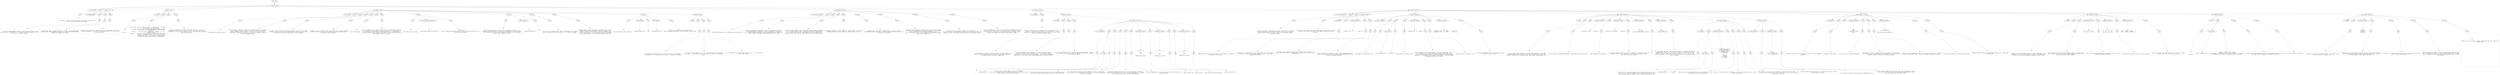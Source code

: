 digraph hierarchy {

node [fontname=Helvetica]
edge [style=dashed]

doc_0 [label="doc - 508"]


doc_0 -> { section_1}
{rank=same; section_1}

section_1 [label="section: 1-224"]


section_1 -> { header_2 prose_3 section_4 section_5 section_6 section_7 section_8 section_9}
{rank=same; header_2 prose_3 section_4 section_5 section_6 section_7 section_8 section_9}

header_2 [label="1 : Orb format"]

prose_3 [label="prose"]

section_4 [label="section: 7-21"]

section_5 [label="section: 22-43"]

section_6 [label="section: 44-92"]

section_7 [label="section: 106-142"]

section_8 [label="section: 143-150"]

section_9 [label="section: 225-457"]


prose_3 -> { raw_10}
{rank=same; raw_10}

raw_10 [label="raw"]


raw_10 -> leaf_11
leaf_11  [color=Gray,shape=rectangle,fontname=Inconsolata,label="

  The grimoire tools work with a structured text format which we call Orb.
This is an introduction to that format.

"]
section_4 -> { header_12 prose_13 prose_14 prose_15}
{rank=same; header_12 prose_13 prose_14 prose_15}

header_12 [label="2 : Metalanguage"]

prose_13 [label="prose"]

prose_14 [label="prose"]

prose_15 [label="prose"]


prose_13 -> { raw_16}
{rank=same; raw_16}

raw_16 [label="raw"]


raw_16 -> leaf_17
leaf_17  [color=Gray,shape=rectangle,fontname=Inconsolata,label="

  I call Orb a metalanguage, because it can by design include any other
structured text format within it.  Provided it may be represented in utf-8!
This is no stricture in practice. 
"]
prose_14 -> { raw_18}
{rank=same; raw_18}

raw_18 [label="raw"]


raw_18 -> leaf_19
leaf_19  [color=Gray,shape=rectangle,fontname=Inconsolata,label="
The Orb format aims to be equally useful for markup, literate programming,
configuration, data exchange, and the sort of interactive notebook which 
Jupyter and org-babel can produce.
"]
prose_15 -> { raw_20}
{rank=same; raw_20}

raw_20 [label="raw"]


raw_20 -> leaf_21
leaf_21  [color=Gray,shape=rectangle,fontname=Inconsolata,label="
The first parser and tool is Grimoire, which, as a bootstrap, is focused on
literate programming.  This will in turn be the format for the tools in the
bettertools suite. 

"]
section_5 -> { header_22 prose_23 prose_24 prose_25}
{rank=same; header_22 prose_23 prose_24 prose_25}

header_22 [label="2 : Goals"]

prose_23 [label="prose"]

prose_24 [label="prose"]

prose_25 [label="prose"]


prose_23 -> { raw_26}
{rank=same; raw_26}

raw_26 [label="raw"]


raw_26 -> leaf_27
leaf_27  [color=Gray,shape=rectangle,fontname=Inconsolata,label="

  Orb is:
"]
prose_24 -> { raw_28}
{rank=same; raw_28}

raw_28 [label="raw"]


raw_28 -> leaf_29
leaf_29  [color=Gray,shape=rectangle,fontname=Inconsolata,label="
  - Error free:  An Orb document is never in a state of error.  Any valid
                 utf-8 string is an Orb document.
  - Line based:  Orb files may be rapidly separated into their elements
                 by splitting into lines and examining the first few
                 characters.
  - Humane:      Orb is carefully designed to be readable, as is, by
                 ordinary humans.
  - General:     There are no characters such as <>& in HTML which must be
                 escaped.  Orb codeblocks can enclose any other format,
                 including Orb format.  Orb strings are «brace balanced»
                 and can enclose any utf-8 string as a consequence. 
"]
prose_25 -> { raw_30}
{rank=same; raw_30}

raw_30 [label="raw"]


raw_30 -> leaf_31
leaf_31  [color=Gray,shape=rectangle,fontname=Inconsolata,label="
While it is possible to do some fancy things with Orb, it is also a
comfortable format to write a blog post, or put a few key-value pairs into
a config file.  If you were to send an email in Orb format, the recipient
might not even notice. 

"]
section_6 -> { header_32 prose_33 prose_34 prose_35 prose_36 prose_37 prose_38 prose_39 prose_40 prose_41 prose_42 prose_43 section_44}
{rank=same; header_32 prose_33 prose_34 prose_35 prose_36 prose_37 prose_38 prose_39 prose_40 prose_41 prose_42 prose_43 section_44}

header_32 [label="2 : Encoding"]

prose_33 [label="prose"]

prose_34 [label="prose"]

prose_35 [label="prose"]

prose_36 [label="prose"]

prose_37 [label="prose"]

prose_38 [label="prose"]

prose_39 [label="prose"]

prose_40 [label="prose"]

prose_41 [label="prose"]

prose_42 [label="prose"]

prose_43 [label="prose"]

section_44 [label="section: 93-105"]


prose_33 -> { raw_45}
{rank=same; raw_45}

raw_45 [label="raw"]


raw_45 -> leaf_46
leaf_46  [color=Gray,shape=rectangle,fontname=Inconsolata,label="

Orb documents are encoded in utf-8.  
"]
prose_34 -> { raw_47}
{rank=same; raw_47}

raw_47 [label="raw"]


raw_47 -> leaf_48
leaf_48  [color=Gray,shape=rectangle,fontname=Inconsolata,label="
The core syntax is defined in terms of the reachable keys on a US keyboard.
This tradition is firmly entrenched in the mid teens, and I have no
designs on budging that at present.  The miser in me likes that they're
a byte each.  The lawyer in me insists that this isn't ASCII, which is a
seven-bit legacy encoding.
"]
prose_35 -> { raw_49}
{rank=same; raw_49}

raw_49 [label="raw"]


raw_49 -> leaf_50
leaf_50  [color=Gray,shape=rectangle,fontname=Inconsolata,label="
We aren't at all reluctant to use Unicode characters as part of the format. 
Grimoire «strings» are the most visible example of this, along with drawer
and fold icons, which are actual parts of an Orb document. 
"]
prose_36 -> { raw_51}
{rank=same; raw_51}

raw_51 [label="raw"]


raw_51 -> leaf_52
leaf_52  [color=Gray,shape=rectangle,fontname=Inconsolata,label="
Grimoire is case sensitive and uses lower-snake-case for built-in English
phrases. There is a convention (see classes) that uses capitalization of
user words to affect semantics.  
"]
prose_37 -> { raw_53}
{rank=same; raw_53}

raw_53 [label="raw"]


raw_53 -> leaf_54
leaf_54  [color=Gray,shape=rectangle,fontname=Inconsolata,label="
[tk] is there though
"]
prose_38 -> { raw_55}
{rank=same; raw_55}

raw_55 [label="raw"]


raw_55 -> leaf_56
leaf_56  [color=Gray,shape=rectangle,fontname=Inconsolata,label="
Orb is a format for text.  There are many ways of writing text, but only one
way of encoding it that matters.  There is a long tail of Unicode complexity,
and there are traces of Committee spattered all over it; nonetheless we 
should be grateful that utf-8 won, in a world in which we still drive cars on
both possible sides of the road. 
"]
prose_39 -> { raw_57 link_58 raw_59}
{rank=same; raw_57 link_58 raw_59}

raw_57 [label="raw"]

link_58 [label="link: own opinions about utf-8"]

raw_59 [label="raw"]


raw_57 -> leaf_60
leaf_60  [color=Gray,shape=rectangle,fontname=Inconsolata,label="
Note that while we have our "]
link_58 -> leaf_61
leaf_61  [color=Gray,shape=rectangle,fontname=Inconsolata,label="[[own opinions about utf-8][httk://]]"]
raw_59 -> leaf_62
leaf_62  [color=Gray,shape=rectangle,fontname=Inconsolata,label=" our vision of
heaven is backward-compatible with the inferior version foisted upon us by a 
jealous software monopoly.
"]
prose_40 -> { raw_63 link_64 raw_65}
{rank=same; raw_63 link_64 raw_65}

raw_63 [label="raw"]

link_64 [label="link: indentation"]

raw_65 [label="raw"]


raw_63 -> leaf_66
leaf_66  [color=Gray,shape=rectangle,fontname=Inconsolata,label="
Bidirectional handling in a context that's indentation sensitive is an 
example of something subtle. Orb format uses indentation in a few key places,
and a compliant parser will need to detect and respect RTL [tk?] markers.
Exactly how is spelled out under "]
link_64 -> leaf_67
leaf_67  [color=Gray,shape=rectangle,fontname=Inconsolata,label="[[indentation][httk://]]"]
raw_65 -> leaf_68
leaf_68  [color=Gray,shape=rectangle,fontname=Inconsolata,label="
"]
prose_41 -> { raw_69}
{rank=same; raw_69}

raw_69 [label="raw"]


raw_69 -> leaf_70
leaf_70  [color=Gray,shape=rectangle,fontname=Inconsolata,label="
I'd love to get a Hebrew and/or Arabic fluent hacker on the project
early, to make sure this works correctly.  I'll settle for Aramaic.
"]
prose_42 -> { raw_71}
{rank=same; raw_71}

raw_71 [label="raw"]


raw_71 -> leaf_72
leaf_72  [color=Gray,shape=rectangle,fontname=Inconsolata,label="
Another thing I want to get right is equivalence. If you have a
variable called \"Glück\" the compiler shouldn't complain if it's
rendered in either of the valid ways. For some sequences that's
\"any of the valid ways\". If we normalized your prose, you might
have problems later, so we don't want to solve it that way.
"]
prose_43 -> { raw_73 link_74 raw_75 link_76 raw_77}
{rank=same; raw_73 link_74 raw_75 link_76 raw_77}

raw_73 [label="raw"]

link_74 [label="link: hashtags"]

raw_75 [label="raw"]

link_76 [label="link: handles"]

raw_77 [label="raw"]


raw_73 -> leaf_78
leaf_78  [color=Gray,shape=rectangle,fontname=Inconsolata,label="
This consideration mostly applys to "]
link_74 -> leaf_79
leaf_79  [color=Gray,shape=rectangle,fontname=Inconsolata,label="[[hashtags][httk://]]"]
raw_75 -> leaf_80
leaf_80  [color=Gray,shape=rectangle,fontname=Inconsolata,label=" and "]
link_76 -> leaf_81
leaf_81  [color=Gray,shape=rectangle,fontname=Inconsolata,label="[[handles][httk://]]"]
raw_77 -> leaf_82
leaf_82  [color=Gray,shape=rectangle,fontname=Inconsolata,label=".  The idea is that Orb files will respect all the 
wacky typographic equivalences that Unicode has gifted us with.

"]
section_44 -> { header_83 prose_84 prose_85 prose_86}
{rank=same; header_83 prose_84 prose_85 prose_86}

header_83 [label="4 : Tabs"]

prose_84 [label="prose"]

prose_85 [label="prose"]

prose_86 [label="prose"]


prose_84 -> { raw_87}
{rank=same; raw_87}

raw_87 [label="raw"]


raw_87 -> leaf_88
leaf_88  [color=Gray,shape=rectangle,fontname=Inconsolata,label="

The vexacious ASCII character 8 will never be found in an Orb document.  If
encountered, it will be reduced to two spaces.  Grimoire will complain.
"]
prose_85 -> { raw_89}
{rank=same; raw_89}

raw_89 [label="raw"]


raw_89 -> leaf_90
leaf_90  [color=Gray,shape=rectangle,fontname=Inconsolata,label="
It's not an /error/ mind you, it's a well-defined input that will become 
two spaces.  If encountered by one of my tools, the tabs will be permanently
gone. 
"]
prose_86 -> { raw_91}
{rank=same; raw_91}

raw_91 [label="raw"]


raw_91 -> leaf_92
leaf_92  [color=Gray,shape=rectangle,fontname=Inconsolata,label="
Yes. This applies to your source code blocks as well.  It is time we put 
away childish things.  

"]
section_7 -> { header_93 prose_94 prose_95 prose_96 prose_97 prose_98 prose_99 prose_100 prose_101}
{rank=same; header_93 prose_94 prose_95 prose_96 prose_97 prose_98 prose_99 prose_100 prose_101}

header_93 [label="2 : Prose and Structure"]

prose_94 [label="prose"]

prose_95 [label="prose"]

prose_96 [label="prose"]

prose_97 [label="prose"]

prose_98 [label="prose"]

prose_99 [label="prose"]

prose_100 [label="prose"]

prose_101 [label="prose"]


prose_94 -> { raw_102}
{rank=same; raw_102}

raw_102 [label="raw"]


raw_102 -> leaf_103
leaf_103  [color=Gray,shape=rectangle,fontname=Inconsolata,label="

The major distinction in Orb is between prose and structure.
"]
prose_95 -> { raw_104}
{rank=same; raw_104}

raw_104 [label="raw"]


raw_104 -> leaf_105
leaf_105  [color=Gray,shape=rectangle,fontname=Inconsolata,label="
Prose is the default parsing state. It is far from unstructured from the
runtime perspective. Although this needn't be embedded in the parse
tree, Grimoire understands concepts such as paragraphs, words, punctuation,
capital letters, languages, and anything else proper to prose.
"]
prose_96 -> { raw_106}
{rank=same; raw_106}

raw_106 [label="raw"]


raw_106 -> leaf_107
leaf_107  [color=Gray,shape=rectangle,fontname=Inconsolata,label="
I refer to human languages, but Grimoire understands programming languages
also. In principle, all of them, it shouldn't be harder to add them than
it is to call them from shell, though getting a runtime rigged up to
another runtime always calls for some finesse to derive a good experience.
"]
prose_97 -> { raw_108}
{rank=same; raw_108}

raw_108 [label="raw"]


raw_108 -> leaf_109
leaf_109  [color=Gray,shape=rectangle,fontname=Inconsolata,label="
\"Programming languages\" is overly specific.  Grimoire draws a distinction
between prose and structure. Blocks may contain either, or both.
"]
prose_98 -> { raw_110}
{rank=same; raw_110}

raw_110 [label="raw"]


raw_110 -> leaf_111
leaf_111  [color=Gray,shape=rectangle,fontname=Inconsolata,label="
Something that's nice about a language build on a prose/structure
relationship is that it can be error free.  Anything *grym* can't build into
a structure is just prose.
"]
prose_99 -> { raw_112}
{rank=same; raw_112}

raw_112 [label="raw"]


raw_112 -> leaf_113
leaf_113  [color=Gray,shape=rectangle,fontname=Inconsolata,label="
Markdown has this property.  Sometimes you run into parsers which
build errors into Markdown, which is itself erroneous.  If you [[RTFM]
[http://daringfireball.net/projects/markdown/syntax]],
you'll find the word \"error\" once.  Helpfully explaining how Markdown
keeps you from making one.
"]
prose_100 -> { raw_114}
{rank=same; raw_114}

raw_114 [label="raw"]


raw_114 -> leaf_115
leaf_115  [color=Gray,shape=rectangle,fontname=Inconsolata,label="
We do what we can to make the document look the same as it is
in fact structured.  The intention with Orb files is that we work with them
aided by a linter, which lets us be lazy and still get consistent results.
"]
prose_101 -> { raw_116}
{rank=same; raw_116}

raw_116 [label="raw"]


raw_116 -> leaf_117
leaf_117  [color=Gray,shape=rectangle,fontname=Inconsolata,label="
The most important point in this section is that Orb documents do not have
errors and never fail to parse.  You should be able to literally plug any 
Orb parser into a source of entropy and end up with a document, since a
proper utf-8 decoder will drop any invalid bytes it sees. 

"]
section_8 -> { header_118 prose_119 section_120}
{rank=same; header_118 prose_119 section_120}

header_118 [label="2 : Ownership"]

prose_119 [label="prose"]

section_120 [label="section: 151-166"]


prose_119 -> { raw_121}
{rank=same; raw_121}

raw_121 [label="raw"]


raw_121 -> leaf_122
leaf_122  [color=Gray,shape=rectangle,fontname=Inconsolata,label="

  The root concept of Orb is a document, which divides into one or more 
sections.  A section owns all structure or prose within it.  This 
paragraph is owned by «** Ownership» above, as are all the rest of the
blocks until the next section header. 

"]
section_120 -> { header_123 prose_124 prose_125 prose_126 section_127}
{rank=same; header_123 prose_124 prose_125 prose_126 section_127}

header_123 [label="3 : Blocking"]

prose_124 [label="prose"]

prose_125 [label="prose"]

prose_126 [label="prose"]

section_127 [label="section: 167-224"]


prose_124 -> { raw_128}
{rank=same; raw_128}

raw_128 [label="raw"]


raw_128 -> leaf_129
leaf_129  [color=Gray,shape=rectangle,fontname=Inconsolata,label="

  Orb documents are chunked into sections entirely by their heading lines.
Within a section, prose and structure alike are organized into blocks.  
The defining marker of blocks is blank lines.
"]
prose_125 -> { raw_130}
{rank=same; raw_130}

raw_130 [label="raw"]


raw_130 -> leaf_131
leaf_131  [color=Gray,shape=rectangle,fontname=Inconsolata,label="
This second paragraph is the second block of the «*** Blocking» section.
Taking a look at the source document, you'll see that I put (single)
newlines between lines, with an 78 column margin.  That should be considered
good style.  If you prefer to have each paragraph be its own line, have at.
"]
prose_126 -> { raw_132}
{rank=same; raw_132}

raw_132 [label="raw"]


raw_132 -> leaf_133
leaf_133  [color=Gray,shape=rectangle,fontname=Inconsolata,label="
A line is considered blank if it contains only Unicode spacemarks.  Grimoire
will smoothly remove any such cruft and replace it with «\\n\\n».  We also
trim trailing whitespace. 

"]
section_127 -> { header_134 prose_135 prose_136 prose_137 prose_138 prose_139 codeblock_140 prose_141 codeblock_142 prose_143 prose_144 codeblock_145 prose_146}
{rank=same; header_134 prose_135 prose_136 prose_137 prose_138 prose_139 codeblock_140 prose_141 codeblock_142 prose_143 prose_144 codeblock_145 prose_146}

header_134 [label="4 : The Cling Rule"]

prose_135 [label="prose"]

prose_136 [label="prose"]

prose_137 [label="prose"]

prose_138 [label="prose"]

prose_139 [label="prose"]

codeblock_140 [label="code block 187-194"]

prose_141 [label="prose"]

codeblock_142 [label="code block 199-206"]

prose_143 [label="prose"]

prose_144 [label="prose"]

codeblock_145 [label="code block 213-219"]

prose_146 [label="prose"]


prose_135 -> { raw_147 link_148 raw_149}
{rank=same; raw_147 link_148 raw_149}

raw_147 [label="raw"]

link_148 [label="link: Tags"]

raw_149 [label="raw"]


raw_147 -> leaf_150
leaf_150  [color=Gray,shape=rectangle,fontname=Inconsolata,label="

  "]
link_148 -> leaf_151
leaf_151  [color=Gray,shape=rectangle,fontname=Inconsolata,label="[[Tags][httk://]]"]
raw_149 -> leaf_152
leaf_152  [color=Gray,shape=rectangle,fontname=Inconsolata,label=" are used both to provide names to blocks in Orb format
and to specify various actions in knitting and weaving.  They may be placed
above or below the block which they affect.
"]
prose_136 -> { raw_153}
{rank=same; raw_153}

raw_153 [label="raw"]


raw_153 -> leaf_154
leaf_154  [color=Gray,shape=rectangle,fontname=Inconsolata,label="
The cling rule specifies that a group 'clings' to another group when
it is closer to that group than the other group. Ties resolve down.
"]
prose_137 -> { raw_155}
{rank=same; raw_155}

raw_155 [label="raw"]


raw_155 -> leaf_156
leaf_156  [color=Gray,shape=rectangle,fontname=Inconsolata,label="
This should make it intuitive to group elements that aren't grouping the
way you expect: put in whitespace until the block is visually distinguished
from the surroundings.
"]
prose_138 -> { raw_157}
{rank=same; raw_157}

raw_157 [label="raw"]


raw_157 -> leaf_158
leaf_158  [color=Gray,shape=rectangle,fontname=Inconsolata,label="
Cling applies between blocks which are at the same level of ownership.
Ownership has precedence over cling: all blocks underneath e.g. a header
line are owned by that line, newlines notwithstanding.
"]
prose_139 -> { raw_159}
{rank=same; raw_159}

raw_159 [label="raw"]


raw_159 -> leaf_160
leaf_160  [color=Gray,shape=rectangle,fontname=Inconsolata,label="
Note that indentation of e.g. lists invokes the cling rule within the
indentation level.
"]
codeblock_140 -> leaf_161
leaf_161  [color=Gray,shape=rectangle,fontname=Inconsolata,label="| x | y | z |

#tag


someprose on a block"]
prose_141 -> { raw_162}
{rank=same; raw_162}

raw_162 [label="raw"]


raw_162 -> leaf_163
leaf_163  [color=Gray,shape=rectangle,fontname=Inconsolata,label="
Tags the table, but
"]
codeblock_142 -> leaf_164
leaf_164  [color=Gray,shape=rectangle,fontname=Inconsolata,label="| x | y | z |


#tag

someprose on a block"]
prose_143 -> { raw_165}
{rank=same; raw_165}

raw_165 [label="raw"]


raw_165 -> leaf_166
leaf_166  [color=Gray,shape=rectangle,fontname=Inconsolata,label="
Tags the block.
"]
prose_144 -> { raw_167}
{rank=same; raw_167}

raw_167 [label="raw"]


raw_167 -> leaf_168
leaf_168  [color=Gray,shape=rectangle,fontname=Inconsolata,label="
Even clings are resolved forwards:
"]
codeblock_145 -> leaf_169
leaf_169  [color=Gray,shape=rectangle,fontname=Inconsolata,label="| x | y | z |

#tag

someprose on a block"]
prose_146 -> { raw_170}
{rank=same; raw_170}

raw_170 [label="raw"]


raw_170 -> leaf_171
leaf_171  [color=Gray,shape=rectangle,fontname=Inconsolata,label="
Tags the prose block.

"]
section_9 -> { header_172 prose_173 prose_174 section_175 section_176 section_177 section_178 section_179 section_180 section_181}
{rank=same; header_172 prose_173 prose_174 section_175 section_176 section_177 section_178 section_179 section_180 section_181}

header_172 [label="2 : Structural elements"]

prose_173 [label="prose"]

prose_174 [label="prose"]

section_175 [label="section: 237-255"]

section_176 [label="section: 256-286"]

section_177 [label="section: 287-361"]

section_178 [label="section: 377-410"]

section_179 [label="section: 411-445"]

section_180 [label="section: 446-457"]

section_181 [label="section: 458-508"]


prose_173 -> { raw_182}
{rank=same; raw_182}

raw_182 [label="raw"]


raw_182 -> leaf_183
leaf_183  [color=Gray,shape=rectangle,fontname=Inconsolata,label="

  Structure and prose are the figure and ground of Orb format.  We speak of
structure and prose on a block-by-block basis, and within some structure
blocks there are regions of prose.  Prose in turn routinely contains
structural regions.
"]
prose_174 -> { raw_184}
{rank=same; raw_184}

raw_184 [label="raw"]


raw_184 -> leaf_185
leaf_185  [color=Gray,shape=rectangle,fontname=Inconsolata,label="
This section will discuss under what circumstances an Orb parser will create
structure, with some discursions into the semantics these distinctions
represent. 

"]
section_175 -> { header_186 prose_187 codeblock_188 prose_189 prose_190}
{rank=same; header_186 prose_187 codeblock_188 prose_189 prose_190}

header_186 [label="3 : Headlines"]

prose_187 [label="prose"]

codeblock_188 [label="code block 242-244"]

prose_189 [label="prose"]

prose_190 [label="prose"]


prose_187 -> { raw_191}
{rank=same; raw_191}

raw_191 [label="raw"]


raw_191 -> leaf_192
leaf_192  [color=Gray,shape=rectangle,fontname=Inconsolata,label="

  Headlines divide a document into sections.  The grammar for recognizing
a headline is as follows:
"]
codeblock_188 -> leaf_193
leaf_193  [color=Gray,shape=rectangle,fontname=Inconsolata,label="    headline = WS?  '*'+  ' '  prose  NL"]
prose_189 -> { raw_194}
{rank=same; raw_194}

raw_194 [label="raw"]


raw_194 -> leaf_195
leaf_195  [color=Gray,shape=rectangle,fontname=Inconsolata,label="
The number of =*= determine the level of ownership.  This is a declarative
relationship, though I lack a clean syntax to express it other than
functionally at present. 
"]
prose_190 -> { raw_196}
{rank=same; raw_196}

raw_196 [label="raw"]


raw_196 -> leaf_197
leaf_197  [color=Gray,shape=rectangle,fontname=Inconsolata,label="
The content within =prose= has the luxury of being context-sensitive.  In
particular we treat tags on a headline as though they're on a tagline below
they headline. 


"]
section_176 -> { header_198 prose_199 prose_200 prose_201 codeblock_202 prose_203 prose_204 codeblock_205 prose_206}
{rank=same; header_198 prose_199 prose_200 prose_201 codeblock_202 prose_203 prose_204 codeblock_205 prose_206}

header_198 [label="3 : Tags and Taglines"]

prose_199 [label="prose"]

prose_200 [label="prose"]

prose_201 [label="prose"]

codeblock_202 [label="code block 266-268"]

prose_203 [label="prose"]

prose_204 [label="prose"]

codeblock_205 [label="code block 278-281"]

prose_206 [label="prose"]


prose_199 -> { raw_207}
{rank=same; raw_207}

raw_207 [label="raw"]


raw_207 -> leaf_208
leaf_208  [color=Gray,shape=rectangle,fontname=Inconsolata,label="

  Tags are the control structures for Orb.  There are =#hashtags= which
loosely correspond to functions or messages, and =@handles= which more
directly correspond to symbols.  
"]
prose_200 -> { raw_209 link_210 raw_211}
{rank=same; raw_209 link_210 raw_211}

raw_209 [label="raw"]

link_210 [label="link: runtime"]

raw_211 [label="raw"]


raw_209 -> leaf_212
leaf_212  [color=Gray,shape=rectangle,fontname=Inconsolata,label="
The semantics of tags belong in the "]
link_210 -> leaf_213
leaf_213  [color=Gray,shape=rectangle,fontname=Inconsolata,label="[[runtime][httk://]]"]
raw_211 -> leaf_214
leaf_214  [color=Gray,shape=rectangle,fontname=Inconsolata,label="]] section.
"]
prose_201 -> { raw_215}
{rank=same; raw_215}

raw_215 [label="raw"]


raw_215 -> leaf_216
leaf_216  [color=Gray,shape=rectangle,fontname=Inconsolata,label="
For now let us note that the rule
"]
codeblock_202 -> leaf_217
leaf_217  [color=Gray,shape=rectangle,fontname=Inconsolata,label="  hashtag = WS+  '#'  symbol"]
prose_203 -> { raw_218}
{rank=same; raw_218}

raw_218 [label="raw"]


raw_218 -> leaf_219
leaf_219  [color=Gray,shape=rectangle,fontname=Inconsolata,label="
  
*may* not appear in (all) prose contexts, this is still undecided.  This is 
true of handles as well given the state of =grym= at the present time, 
but I am more firmly convinced of the value of @handle as a short in-place
expansion of a handleline. I don't think trying to parse a mid-block #export
as meaning something is as valuable. 
"]
prose_204 -> { raw_220}
{rank=same; raw_220}

raw_220 [label="raw"]


raw_220 -> leaf_221
leaf_221  [color=Gray,shape=rectangle,fontname=Inconsolata,label="
These two rules are currently in use:
"]
codeblock_205 -> leaf_222
leaf_222  [color=Gray,shape=rectangle,fontname=Inconsolata,label="  hashline = WS?  '#'  symbol  ' '  prose  NL
  handleline = WS?  '@'  symbol  ' '  prose  NL"]
prose_206 -> { raw_223}
{rank=same; raw_223}

raw_223 [label="raw"]


raw_223 -> leaf_224
leaf_224  [color=Gray,shape=rectangle,fontname=Inconsolata,label="
Structure is designed to work on a line-by-line basis,
any =line= rule has an implied =^=. 

"]
section_177 -> { header_225 prose_226 prose_227 codeblock_228 prose_229 codeblock_230 prose_231 codeblock_232 prose_233 codeblock_234 prose_235 section_236 section_237}
{rank=same; header_225 prose_226 prose_227 codeblock_228 prose_229 codeblock_230 prose_231 codeblock_232 prose_233 codeblock_234 prose_235 section_236 section_237}

header_225 [label="3 : List "]

prose_226 [label="prose"]

prose_227 [label="prose"]

codeblock_228 [label="code block 295-297"]

prose_229 [label="prose"]

codeblock_230 [label="code block 301-303"]

prose_231 [label="prose"]

codeblock_232 [label="code block 309-312"]

prose_233 [label="prose"]

codeblock_234 [label="code block 316-319"]

prose_235 [label="prose"]

section_236 [label="section: 328-361"]

section_237 [label="section: 362-376"]


prose_226 -> { raw_238}
{rank=same; raw_238}

raw_238 [label="raw"]


raw_238 -> leaf_239
leaf_239  [color=Gray,shape=rectangle,fontname=Inconsolata,label="

  Lists are both a markup format and a flexible data container.  In the emacs
org-mode, headline-type structures do the heavy lifting for TODO lists and
the like.  This was org's original purpose, with document markup coming later.
"]
prose_227 -> { raw_240}
{rank=same; raw_240}

raw_240 [label="raw"]


raw_240 -> leaf_241
leaf_241  [color=Gray,shape=rectangle,fontname=Inconsolata,label="
Orb lists come in unnumbered and numbered.  Unnumbered lists follow this rule:
"]
codeblock_228 -> leaf_242
leaf_242  [color=Gray,shape=rectangle,fontname=Inconsolata,label="  listline-un = WS? '- ' prose NL"]
prose_229 -> { raw_243}
{rank=same; raw_243}

raw_243 [label="raw"]


raw_243 -> leaf_244
leaf_244  [color=Gray,shape=rectangle,fontname=Inconsolata,label="
While numbered lists match this:
"]
codeblock_230 -> leaf_245
leaf_245  [color=Gray,shape=rectangle,fontname=Inconsolata,label="  listline-li = WS? digits '. ' prose NL"]
prose_231 -> { raw_246}
{rank=same; raw_246}

raw_246 [label="raw"]


raw_246 -> leaf_247
leaf_247  [color=Gray,shape=rectangle,fontname=Inconsolata,label="
For lists, as with any structure group, the semantics of the prose section are
somewhat flexible.  The cling rule for lists parses indentation so that
multi-line entries are possible:
"]
codeblock_232 -> leaf_248
leaf_248  [color=Gray,shape=rectangle,fontname=Inconsolata,label="  - list entry 
   prose directly under, bad style"]
prose_233 -> { raw_249}
{rank=same; raw_249}

raw_249 [label="raw"]


raw_249 -> leaf_250
leaf_250  [color=Gray,shape=rectangle,fontname=Inconsolata,label="
vs.
"]
codeblock_234 -> leaf_251
leaf_251  [color=Gray,shape=rectangle,fontname=Inconsolata,label="  - list entry 
    continues list entry"]
prose_235 -> { raw_252}
{rank=same; raw_252}

raw_252 [label="raw"]


raw_252 -> leaf_253
leaf_253  [color=Gray,shape=rectangle,fontname=Inconsolata,label="
As in Markdown, the parser will accept any numbers as a numbered list without
checking their order.  The linter will increment by one starting from the
number of the first index, so if you start with \"1. \" or \"0. \" or \"10. \" you
get the subsequent.  This behavior can be suppressed with a hashtag directive
yet to be added.  

"]
section_236 -> { header_254 prose_255 codeblock_256 prose_257 prose_258 prose_259 prose_260}
{rank=same; header_254 prose_255 codeblock_256 prose_257 prose_258 prose_259 prose_260}

header_254 [label="4 : List Boxes"]

prose_255 [label="prose"]

codeblock_256 [label="code block 335-346"]

prose_257 [label="prose"]

prose_258 [label="prose"]

prose_259 [label="prose"]

prose_260 [label="prose"]


prose_255 -> { raw_261 link_262 raw_263}
{rank=same; raw_261 link_262 raw_263}

raw_261 [label="raw"]

link_262 [label="link: runtime"]

raw_263 [label="raw"]


raw_261 -> leaf_264
leaf_264  [color=Gray,shape=rectangle,fontname=Inconsolata,label="

  Lists can have, as a first element, a box, either a checkbox =[ ]= or a 
radio box =( )=.  These are either empty with whitespace or have contents
from a limited pallete of symbols.  Their function is described in the "]
link_262 -> leaf_265
leaf_265  [color=Gray,shape=rectangle,fontname=Inconsolata,label="[[runtime][httk://]]"]
raw_263 -> leaf_266
leaf_266  [color=Gray,shape=rectangle,fontname=Inconsolata,label="]] section. 
"]
codeblock_256 -> leaf_267
leaf_267  [color=Gray,shape=rectangle,fontname=Inconsolata,label="  - [ ] #todo finish orb.orb
    - [X] Metalanguage
    - [X] Prose and Structure
    - [REVISE] Link
    - [ ] Code Block

  - Fruits
    - ( ) Bananas
    - (*) Coconuts
    - ( ) Grapes"]
prose_257 -> { raw_268}
{rank=same; raw_268}

raw_268 [label="raw"]


raw_268 -> leaf_269
leaf_269  [color=Gray,shape=rectangle,fontname=Inconsolata,label="
These two types can't meaningfully mix on the same level of a list.  The one
the parser sees first will be applied.
"]
prose_258 -> { raw_270}
{rank=same; raw_270}

raw_270 [label="raw"]


raw_270 -> leaf_271
leaf_271  [color=Gray,shape=rectangle,fontname=Inconsolata,label="
The radio button is contagious, if the parser encounters one all lines on
that level get one. 
"]
prose_259 -> { raw_272}
{rank=same; raw_272}

raw_272 [label="raw"]


raw_272 -> leaf_273
leaf_273  [color=Gray,shape=rectangle,fontname=Inconsolata,label="
The check box is not, it's ok to include it on some lines but not others.  If
the parser sees a check box and then a radio button, it will turn the radio
button into a check box.
"]
prose_260 -> { raw_274}
{rank=same; raw_274}

raw_274 [label="raw"]


raw_274 -> leaf_275
leaf_275  [color=Gray,shape=rectangle,fontname=Inconsolata,label="
The radio button can only have one =*=; the parser will ignore, and the
linter remove, any others. 

"]
section_237 -> { header_276 prose_277 codeblock_278 prose_279}
{rank=same; header_276 prose_277 codeblock_278 prose_279}

header_276 [label="4 : Key/value pairs"]

prose_277 [label="prose"]

codeblock_278 [label="code block 366-370"]

prose_279 [label="prose"]


prose_277 -> { raw_280}
{rank=same; raw_280}

raw_280 [label="raw"]


raw_280 -> leaf_281
leaf_281  [color=Gray,shape=rectangle,fontname=Inconsolata,label="

  A list element can consist of key/value pairs, separated with a =:=.
"]
codeblock_278 -> leaf_282
leaf_282  [color=Gray,shape=rectangle,fontname=Inconsolata,label=" - first key:
   - value : another value
   - 42 : the answer"]
prose_279 -> { raw_283}
{rank=same; raw_283}

raw_283 [label="raw"]


raw_283 -> leaf_284
leaf_284  [color=Gray,shape=rectangle,fontname=Inconsolata,label="
From the runtime perspective the left and right sides are basically strings,
as we build out the Clu runtime we'll have better expectations for what
keys and values would look like as data. 

"]
section_178 -> { header_285 prose_286 prose_287 codeblock_288 prose_289 prose_290 prose_291 codeblock_292 prose_293 prose_294}
{rank=same; header_285 prose_286 prose_287 codeblock_288 prose_289 prose_290 prose_291 codeblock_292 prose_293 prose_294}

header_285 [label="3 : Code Block"]

prose_286 [label="prose"]

prose_287 [label="prose"]

codeblock_288 [label="code block 384-388"]

prose_289 [label="prose"]

prose_290 [label="prose"]

prose_291 [label="prose"]

codeblock_292 [label="code block 399-403"]

prose_293 [label="prose"]

prose_294 [label="prose"]


prose_286 -> { raw_295}
{rank=same; raw_295}

raw_295 [label="raw"]


raw_295 -> leaf_296
leaf_296  [color=Gray,shape=rectangle,fontname=Inconsolata,label="

  The reason Orb exists is so that Grimoire can exist.  We do codeblocks
carefully. 
"]
prose_287 -> { raw_297}
{rank=same; raw_297}

raw_297 [label="raw"]


raw_297 -> leaf_298
leaf_298  [color=Gray,shape=rectangle,fontname=Inconsolata,label="
A codeblock looks like so:
"]
codeblock_288 -> leaf_299
leaf_299  [color=Gray,shape=rectangle,fontname=Inconsolata,label="#!orb
*** Some Orb content
#/orb"]
prose_289 -> { raw_300}
{rank=same; raw_300}

raw_300 [label="raw"]


raw_300 -> leaf_301
leaf_301  [color=Gray,shape=rectangle,fontname=Inconsolata,label="
Try that trick in Git-Flavored Markdown...
"]
prose_290 -> { raw_302}
{rank=same; raw_302}

raw_302 [label="raw"]


raw_302 -> leaf_303
leaf_303  [color=Gray,shape=rectangle,fontname=Inconsolata,label="
The number of initial =!!= needs to match the closing =//=, allowing any 
utf-8 string at all to be enclosed with this method.  We consider this an
important property to have in an enclosure encoding. 
"]
prose_291 -> { raw_304}
{rank=same; raw_304}

raw_304 [label="raw"]


raw_304 -> leaf_305
leaf_305  [color=Gray,shape=rectangle,fontname=Inconsolata,label="
Code blocks must be opened, but needn't be closed, as a parser will recognize
EOF as a code block closure.  This has a fortunate side effect, as this:
"]
codeblock_292 -> leaf_306
leaf_306  [color=Gray,shape=rectangle,fontname=Inconsolata,label="#!/usr/bin/python

from future import bettertools"]
prose_293 -> { raw_307}
{rank=same; raw_307}

raw_307 [label="raw"]


raw_307 -> leaf_308
leaf_308  [color=Gray,shape=rectangle,fontname=Inconsolata,label="
Is a valid Orb document containing a python script.
"]
prose_294 -> { raw_309}
{rank=same; raw_309}

raw_309 [label="raw"]


raw_309 -> leaf_310
leaf_310  [color=Gray,shape=rectangle,fontname=Inconsolata,label="
Codeblock headers and footers, unlike most structure lines, cannot begin
with whitespace. 

"]
section_179 -> { header_311 prose_312 prose_313 codeblock_314 prose_315 codeblock_316 prose_317 codeblock_318 prose_319}
{rank=same; header_311 prose_312 prose_313 codeblock_314 prose_315 codeblock_316 prose_317 codeblock_318 prose_319}

header_311 [label="3 : Table"]

prose_312 [label="prose"]

prose_313 [label="prose"]

codeblock_314 [label="code block 421-424"]

prose_315 [label="prose"]

codeblock_316 [label="code block 429-433"]

prose_317 [label="prose"]

codeblock_318 [label="code block 437-440"]

prose_319 [label="prose"]


prose_312 -> { raw_320}
{rank=same; raw_320}

raw_320 [label="raw"]


raw_320 -> leaf_321
leaf_321  [color=Gray,shape=rectangle,fontname=Inconsolata,label="

  Tables are our matrix data structure.  I have no immediate use for 
spreadsheets that I can't meet with other software, but admire their
inclusion in Org and do use tables in markup from time to time.
"]
prose_313 -> { raw_322}
{rank=same; raw_322}

raw_322 [label="raw"]


raw_322 -> leaf_323
leaf_323  [color=Gray,shape=rectangle,fontname=Inconsolata,label="
I don't intend to do much more than recognize them in the near future,
but a glance at what Org offers with tables should give a sense of how
we want to use them within =bridge=. 
"]
codeblock_314 -> leaf_324
leaf_324  [color=Gray,shape=rectangle,fontname=Inconsolata,label="| 2  | 4  | 6  | 8  |
| 10 | 12 | 14 | 16 |"]
prose_315 -> { raw_325}
{rank=same; raw_325}

raw_325 [label="raw"]


raw_325 -> leaf_326
leaf_326  [color=Gray,shape=rectangle,fontname=Inconsolata,label="
With a couple small refinements, this one should render with a line
between the header and therows:
"]
codeblock_316 -> leaf_327
leaf_327  [color=Gray,shape=rectangle,fontname=Inconsolata,label="| a  | b  | c  | d  |
~ 3  | 6  | 9  | 12 |
| 18 | 21 | 24 | 27 |"]
prose_317 -> { raw_328}
{rank=same; raw_328}

raw_328 [label="raw"]


raw_328 -> leaf_329
leaf_329  [color=Gray,shape=rectangle,fontname=Inconsolata,label="
To extend a row virtually over two or more text lines
"]
codeblock_318 -> leaf_330
leaf_330  [color=Gray,shape=rectangle,fontname=Inconsolata,label="| cat, | chien,  | gato,    \\
| hat  | chapeau | sombrero |"]
prose_319 -> { raw_331}
{rank=same; raw_331}

raw_331 [label="raw"]


raw_331 -> leaf_332
leaf_332  [color=Gray,shape=rectangle,fontname=Inconsolata,label="
The only way to slip a =|= into a table cell is to put it inside a 
«string». Other than that it's prose country. 

"]
section_180 -> { header_333 prose_334 prose_335 prose_336}
{rank=same; header_333 prose_334 prose_335 prose_336}

header_333 [label="3 : Link  "]

prose_334 [label="prose"]

prose_335 [label="prose"]

prose_336 [label="prose"]


prose_334 -> { raw_337 link_338 raw_339}
{rank=same; raw_337 link_338 raw_339}

raw_337 [label="raw"]

link_338 [label="link: basic link"]

raw_339 [label="raw"]


raw_337 -> leaf_340
leaf_340  [color=Gray,shape=rectangle,fontname=Inconsolata,label="

  The most "]
link_338 -> leaf_341
leaf_341  [color=Gray,shape=rectangle,fontname=Inconsolata,label="[[basic link][httk://]]"]
raw_339 -> leaf_342
leaf_342  [color=Gray,shape=rectangle,fontname=Inconsolata,label=" follows a simple «[[description]
[url]]» pattern.  Markdown gets this right.  In HTML you'll see the 
href before the link text, but looking at HTML is a mistake.
"]
prose_335 -> { raw_343}
{rank=same; raw_343}

raw_343 [label="raw"]


raw_343 -> leaf_344
leaf_344  [color=Gray,shape=rectangle,fontname=Inconsolata,label="
Org-mode follows the opposite convention.  This breaks the flow of text for
the reader and Orb format must be legible in raw form.
"]
prose_336 -> { raw_345}
{rank=same; raw_345}

raw_345 [label="raw"]


raw_345 -> leaf_346
leaf_346  [color=Gray,shape=rectangle,fontname=Inconsolata,label="
tk other Org-iastic link types.

"]
section_181 -> { header_347 prose_348 codeblock_349 prose_350 prose_351 prose_352 prose_353}
{rank=same; header_347 prose_348 codeblock_349 prose_350 prose_351 prose_352 prose_353}

header_347 [label="3 : Drawer"]

prose_348 [label="prose"]

codeblock_349 [label="code block 463-467"]

prose_350 [label="prose"]

prose_351 [label="prose"]

prose_352 [label="prose"]

prose_353 [label="prose"]


prose_348 -> { raw_354}
{rank=same; raw_354}

raw_354 [label="raw"]


raw_354 -> leaf_355
leaf_355  [color=Gray,shape=rectangle,fontname=Inconsolata,label="

  A drawer is a block that's hidden by default. The computer sees it,
the user sees ⦿, or a similar rune.
"]
codeblock_349 -> leaf_356
leaf_356  [color=Gray,shape=rectangle,fontname=Inconsolata,label=":[a-drawer]:
contents
:[a-drawer]:"]
prose_350 -> { raw_357}
{rank=same; raw_357}

raw_357 [label="raw"]


raw_357 -> leaf_358
leaf_358  [color=Gray,shape=rectangle,fontname=Inconsolata,label="
This closes to a single Unicode character, such as ⦿, which can't be deleted
without opening it. Deleting into an ordinary fold marker opens the fold,
deleting towards a drawer marker skips past it.
"]
prose_351 -> { raw_359}
{rank=same; raw_359}

raw_359 [label="raw"]


raw_359 -> leaf_360
leaf_360  [color=Gray,shape=rectangle,fontname=Inconsolata,label="
=a-drawer= is a handle, the @ isn't needed here but you could include it.
It's ok to just leave it blank: =:[ ]:=.
"]
prose_352 -> { raw_361}
{rank=same; raw_361}

raw_361 [label="raw"]


raw_361 -> leaf_362
leaf_362  [color=Gray,shape=rectangle,fontname=Inconsolata,label="
The only purpose of a drawer is to draw a folding layer around some text
that's normally kept closed.  If you're doing something fancy you might
have a long header of imports and configs that you don't want to look at
all the time. 
"]
prose_353 -> { raw_363}
{rank=same; raw_363}

raw_363 [label="raw"]


raw_363 -> leaf_364
leaf_364  [color=Gray,shape=rectangle,fontname=Inconsolata,label="
Honestly not sure I'm going to bother implementing this part. Late in the 
game if ever. 

























"]

}
